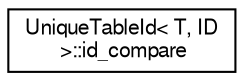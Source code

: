 digraph "Graphical Class Hierarchy"
{
  edge [fontname="FreeSans",fontsize="10",labelfontname="FreeSans",labelfontsize="10"];
  node [fontname="FreeSans",fontsize="10",shape=record];
  rankdir="LR";
  Node1 [label="UniqueTableId\< T, ID\l \>::id_compare",height=0.2,width=0.4,color="black", fillcolor="white", style="filled",URL="$structUniqueTableId_1_1id__compare.html"];
}
